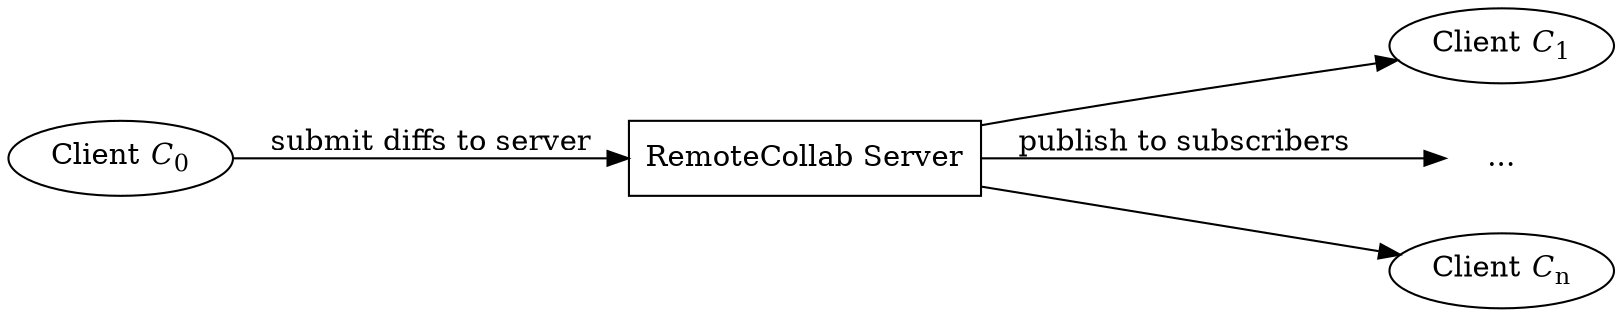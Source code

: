 digraph pubsub {
	rankdir="LR";
	client0[label=<Client <i>C</i><sub>0</sub>>];
	server[label=<RemoteCollab Server> shape=rect];
	client1[label=<Client <i>C</i><sub>1</sub>>];
	cliente[label=<...> shape=plaintext];
	clientn[label=<Client <i>C</i><sub>n</sub>>];
	client0 -> server [label="submit diffs to server"];
	server -> client1;
	server -> cliente [label="publish to subscribers"];
	server -> clientn;
}